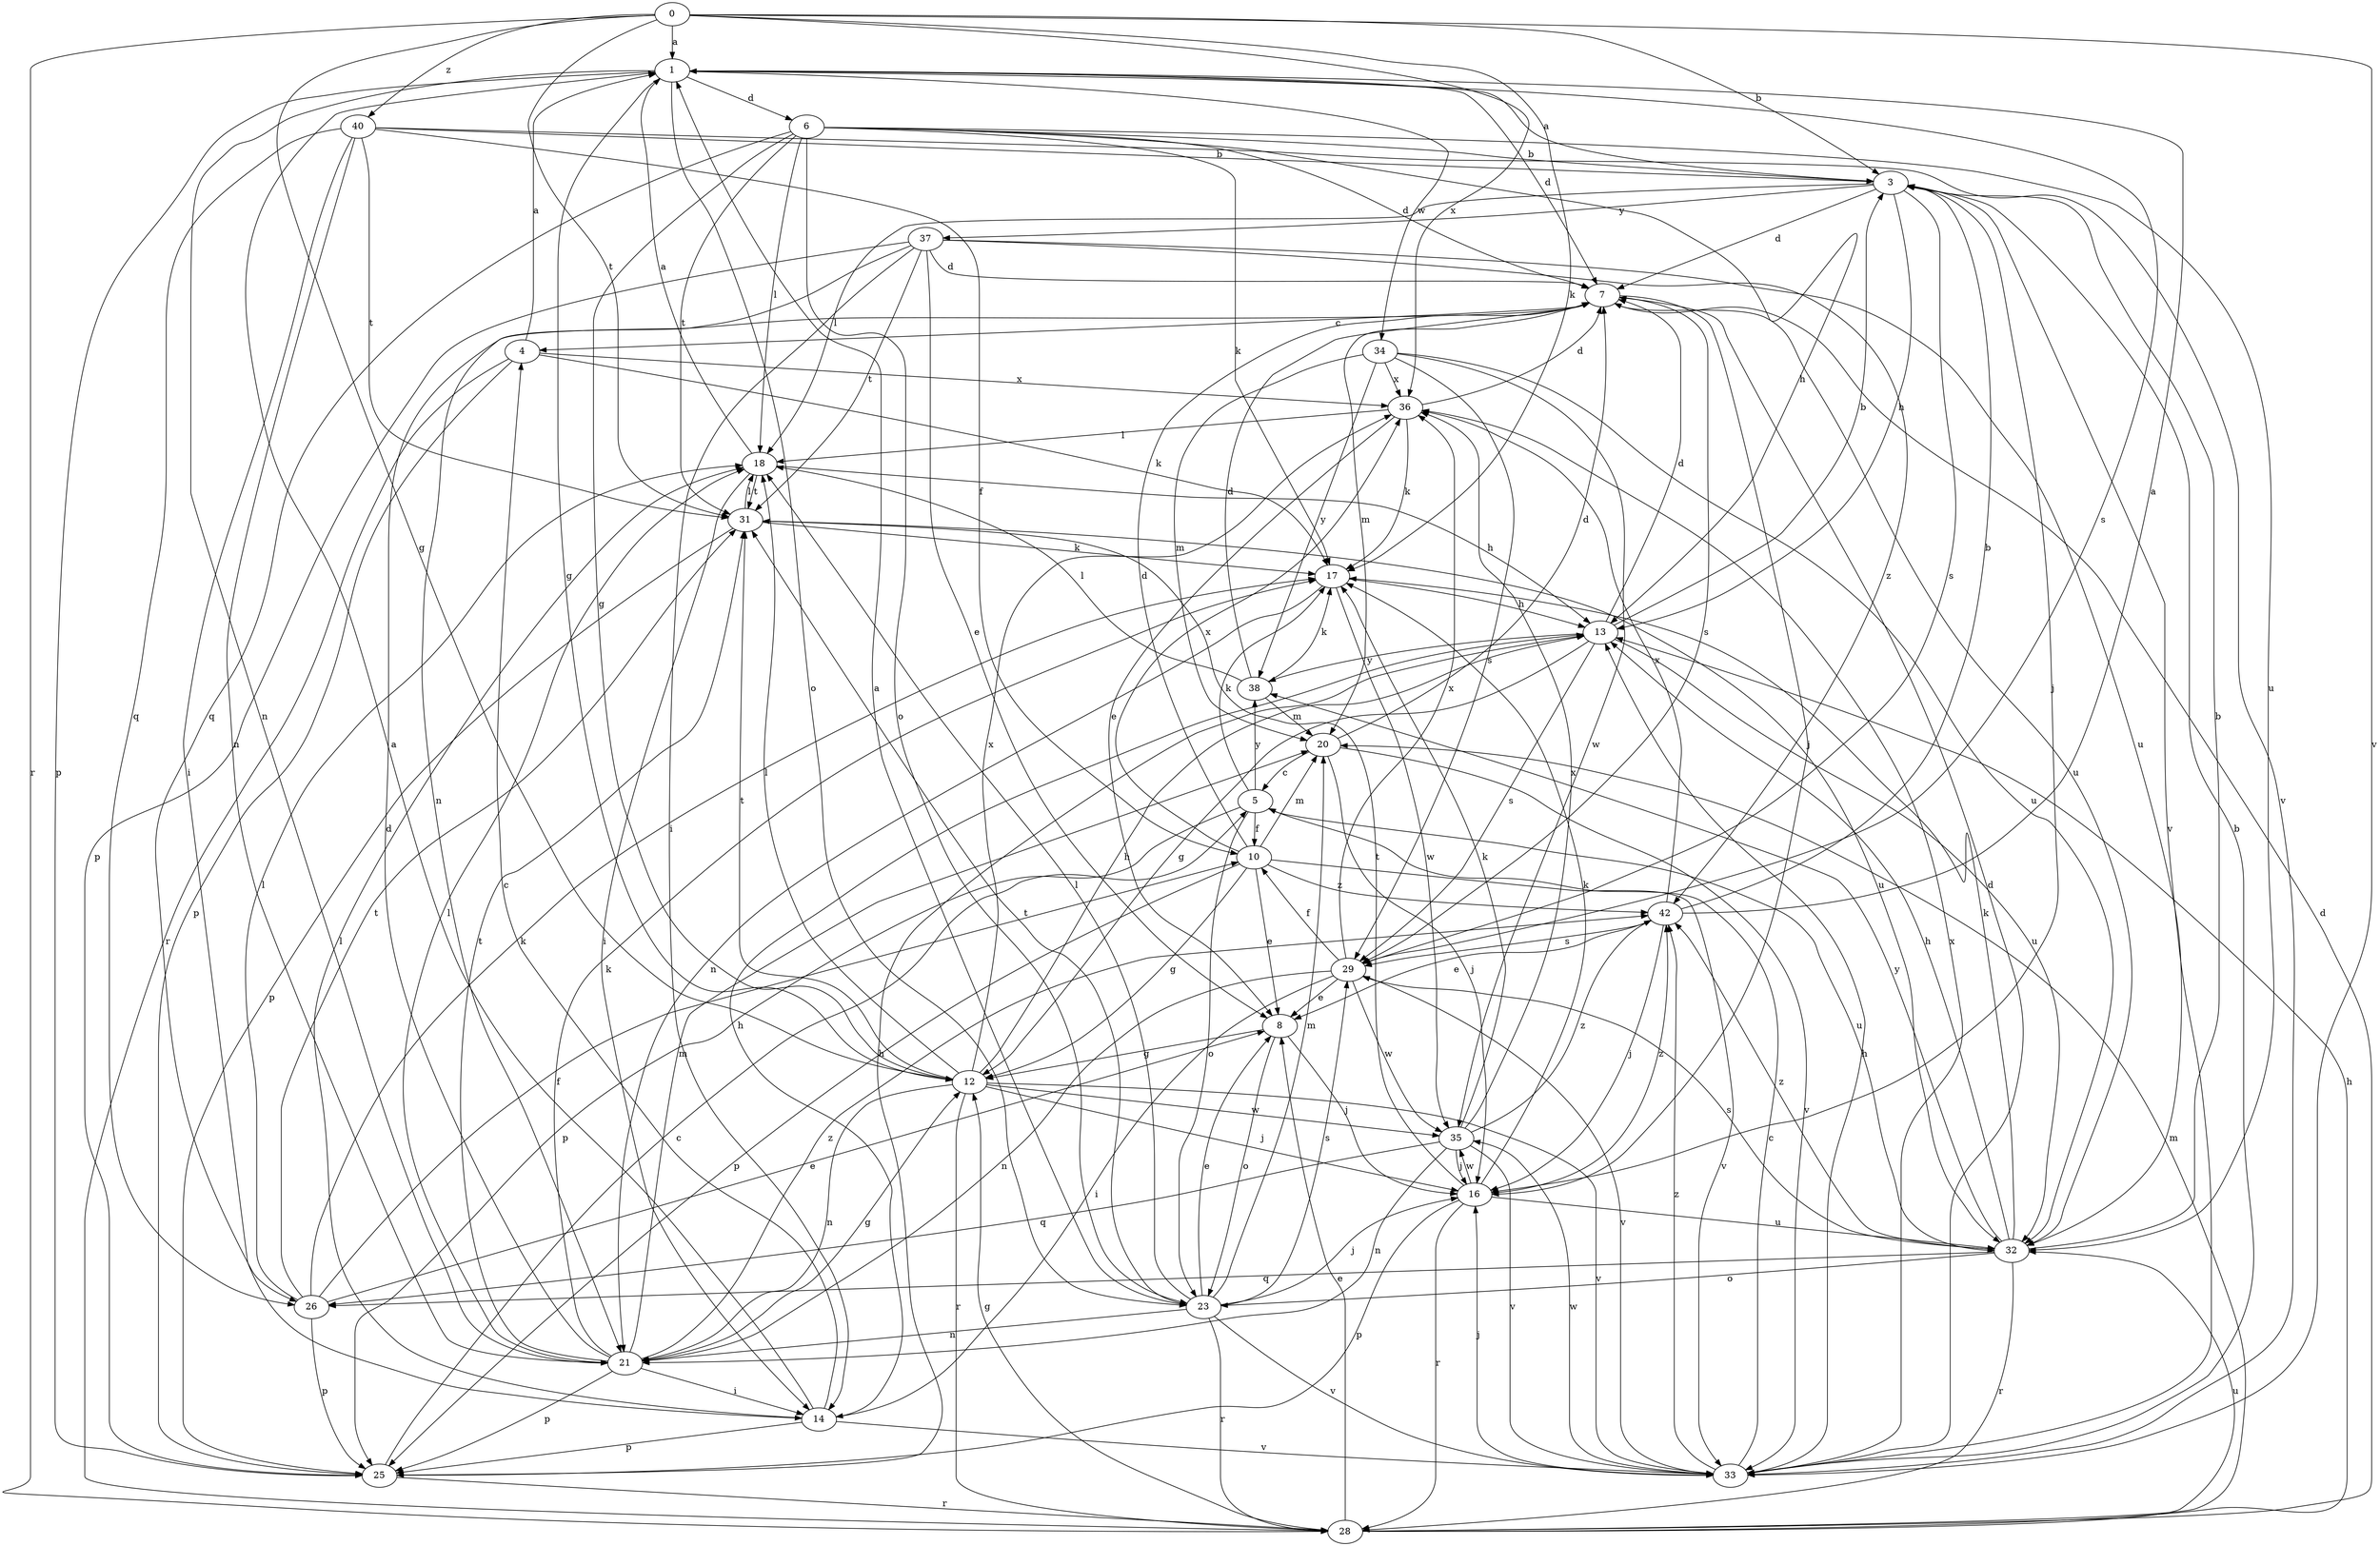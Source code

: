 strict digraph  {
0;
1;
3;
4;
5;
6;
7;
8;
10;
12;
13;
14;
16;
17;
18;
20;
21;
23;
25;
26;
28;
29;
31;
32;
33;
34;
35;
36;
37;
38;
40;
42;
0 -> 1  [label=a];
0 -> 3  [label=b];
0 -> 12  [label=g];
0 -> 17  [label=k];
0 -> 28  [label=r];
0 -> 31  [label=t];
0 -> 33  [label=v];
0 -> 36  [label=x];
0 -> 40  [label=z];
1 -> 6  [label=d];
1 -> 7  [label=d];
1 -> 12  [label=g];
1 -> 21  [label=n];
1 -> 23  [label=o];
1 -> 25  [label=p];
1 -> 29  [label=s];
1 -> 34  [label=w];
3 -> 1  [label=a];
3 -> 7  [label=d];
3 -> 13  [label=h];
3 -> 16  [label=j];
3 -> 18  [label=l];
3 -> 29  [label=s];
3 -> 33  [label=v];
3 -> 37  [label=y];
4 -> 1  [label=a];
4 -> 17  [label=k];
4 -> 25  [label=p];
4 -> 28  [label=r];
4 -> 36  [label=x];
5 -> 10  [label=f];
5 -> 17  [label=k];
5 -> 23  [label=o];
5 -> 25  [label=p];
5 -> 32  [label=u];
5 -> 38  [label=y];
6 -> 3  [label=b];
6 -> 7  [label=d];
6 -> 12  [label=g];
6 -> 13  [label=h];
6 -> 17  [label=k];
6 -> 18  [label=l];
6 -> 23  [label=o];
6 -> 26  [label=q];
6 -> 31  [label=t];
6 -> 32  [label=u];
7 -> 4  [label=c];
7 -> 16  [label=j];
7 -> 20  [label=m];
7 -> 29  [label=s];
7 -> 32  [label=u];
8 -> 12  [label=g];
8 -> 16  [label=j];
8 -> 23  [label=o];
10 -> 7  [label=d];
10 -> 8  [label=e];
10 -> 12  [label=g];
10 -> 20  [label=m];
10 -> 25  [label=p];
10 -> 33  [label=v];
10 -> 36  [label=x];
10 -> 42  [label=z];
12 -> 13  [label=h];
12 -> 16  [label=j];
12 -> 18  [label=l];
12 -> 21  [label=n];
12 -> 28  [label=r];
12 -> 31  [label=t];
12 -> 33  [label=v];
12 -> 35  [label=w];
12 -> 36  [label=x];
13 -> 3  [label=b];
13 -> 7  [label=d];
13 -> 12  [label=g];
13 -> 29  [label=s];
13 -> 32  [label=u];
13 -> 38  [label=y];
14 -> 1  [label=a];
14 -> 4  [label=c];
14 -> 13  [label=h];
14 -> 18  [label=l];
14 -> 25  [label=p];
14 -> 33  [label=v];
16 -> 17  [label=k];
16 -> 25  [label=p];
16 -> 28  [label=r];
16 -> 31  [label=t];
16 -> 32  [label=u];
16 -> 35  [label=w];
16 -> 42  [label=z];
17 -> 13  [label=h];
17 -> 21  [label=n];
17 -> 35  [label=w];
18 -> 1  [label=a];
18 -> 13  [label=h];
18 -> 14  [label=i];
18 -> 31  [label=t];
20 -> 5  [label=c];
20 -> 7  [label=d];
20 -> 16  [label=j];
20 -> 33  [label=v];
21 -> 7  [label=d];
21 -> 12  [label=g];
21 -> 14  [label=i];
21 -> 17  [label=k];
21 -> 18  [label=l];
21 -> 20  [label=m];
21 -> 25  [label=p];
21 -> 31  [label=t];
21 -> 42  [label=z];
23 -> 1  [label=a];
23 -> 8  [label=e];
23 -> 16  [label=j];
23 -> 18  [label=l];
23 -> 20  [label=m];
23 -> 21  [label=n];
23 -> 28  [label=r];
23 -> 29  [label=s];
23 -> 31  [label=t];
23 -> 33  [label=v];
25 -> 5  [label=c];
25 -> 13  [label=h];
25 -> 28  [label=r];
26 -> 8  [label=e];
26 -> 10  [label=f];
26 -> 17  [label=k];
26 -> 18  [label=l];
26 -> 25  [label=p];
26 -> 31  [label=t];
28 -> 7  [label=d];
28 -> 8  [label=e];
28 -> 12  [label=g];
28 -> 13  [label=h];
28 -> 20  [label=m];
28 -> 32  [label=u];
29 -> 8  [label=e];
29 -> 10  [label=f];
29 -> 14  [label=i];
29 -> 21  [label=n];
29 -> 33  [label=v];
29 -> 35  [label=w];
29 -> 36  [label=x];
31 -> 17  [label=k];
31 -> 18  [label=l];
31 -> 25  [label=p];
31 -> 32  [label=u];
32 -> 3  [label=b];
32 -> 13  [label=h];
32 -> 17  [label=k];
32 -> 23  [label=o];
32 -> 26  [label=q];
32 -> 28  [label=r];
32 -> 29  [label=s];
32 -> 38  [label=y];
32 -> 42  [label=z];
33 -> 3  [label=b];
33 -> 5  [label=c];
33 -> 7  [label=d];
33 -> 13  [label=h];
33 -> 16  [label=j];
33 -> 35  [label=w];
33 -> 36  [label=x];
33 -> 42  [label=z];
34 -> 20  [label=m];
34 -> 29  [label=s];
34 -> 32  [label=u];
34 -> 35  [label=w];
34 -> 36  [label=x];
34 -> 38  [label=y];
35 -> 16  [label=j];
35 -> 17  [label=k];
35 -> 21  [label=n];
35 -> 26  [label=q];
35 -> 33  [label=v];
35 -> 36  [label=x];
35 -> 42  [label=z];
36 -> 7  [label=d];
36 -> 8  [label=e];
36 -> 17  [label=k];
36 -> 18  [label=l];
37 -> 7  [label=d];
37 -> 8  [label=e];
37 -> 14  [label=i];
37 -> 21  [label=n];
37 -> 25  [label=p];
37 -> 31  [label=t];
37 -> 32  [label=u];
37 -> 42  [label=z];
38 -> 7  [label=d];
38 -> 17  [label=k];
38 -> 18  [label=l];
38 -> 20  [label=m];
40 -> 3  [label=b];
40 -> 10  [label=f];
40 -> 14  [label=i];
40 -> 21  [label=n];
40 -> 26  [label=q];
40 -> 31  [label=t];
40 -> 33  [label=v];
42 -> 1  [label=a];
42 -> 3  [label=b];
42 -> 8  [label=e];
42 -> 16  [label=j];
42 -> 29  [label=s];
42 -> 36  [label=x];
}
